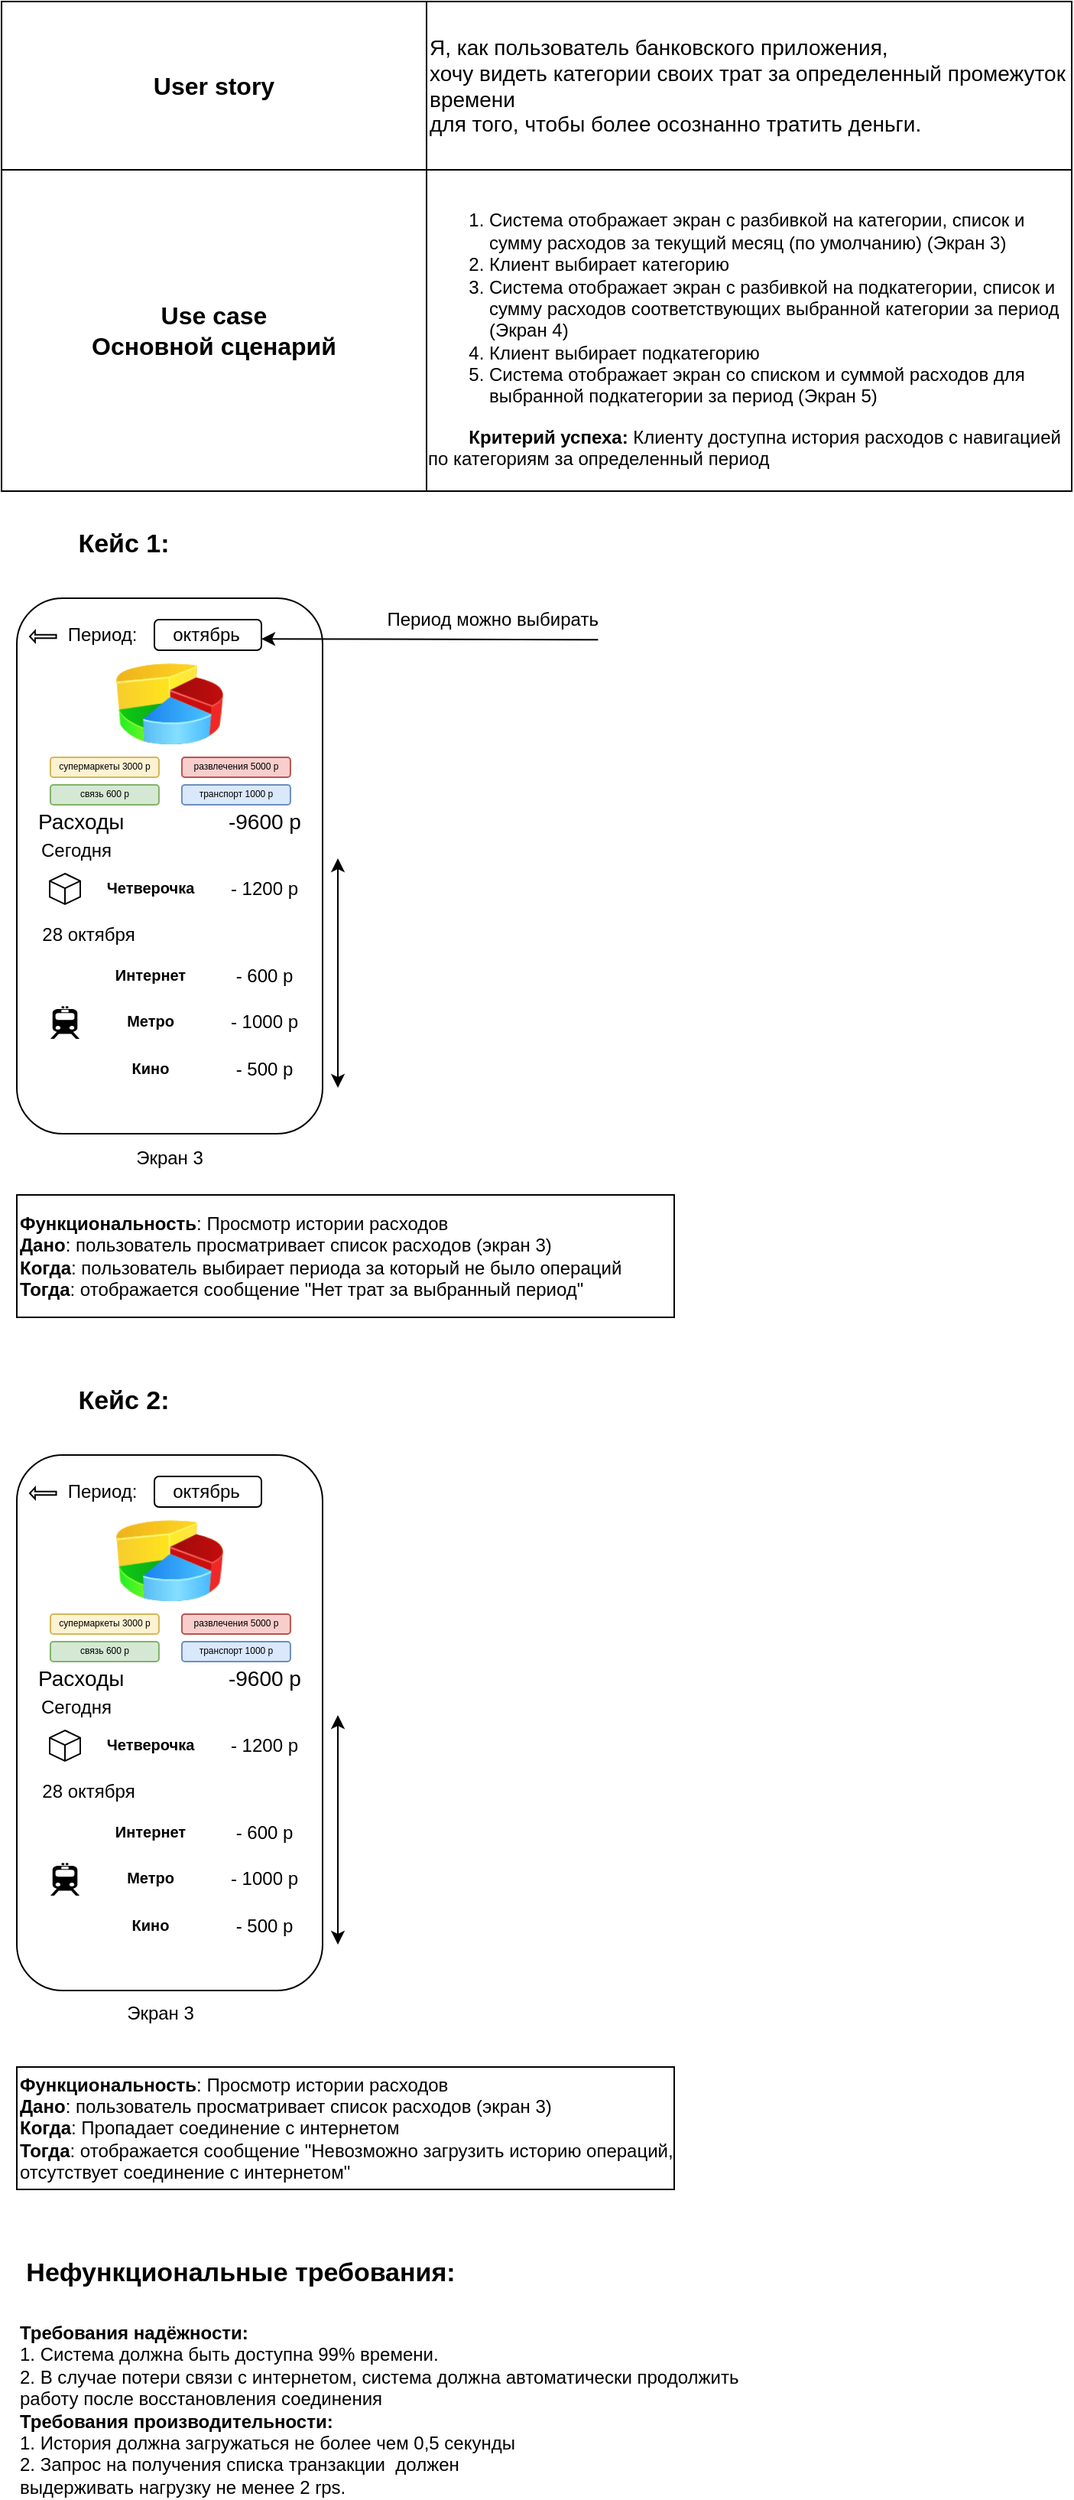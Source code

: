 <mxfile version="26.0.5">
  <diagram name="Страница — 1" id="QOnO2s9_DJnbQyLCVwD_">
    <mxGraphModel dx="855" dy="576" grid="1" gridSize="10" guides="1" tooltips="1" connect="1" arrows="1" fold="1" page="1" pageScale="1" pageWidth="827" pageHeight="1169" math="0" shadow="0">
      <root>
        <mxCell id="0" />
        <mxCell id="1" parent="0" />
        <mxCell id="TuTyOI3v1py-L152ERck-27" value="" style="group" vertex="1" connectable="0" parent="1">
          <mxGeometry x="70" y="440" width="396" height="381" as="geometry" />
        </mxCell>
        <mxCell id="TuTyOI3v1py-L152ERck-1" value="" style="rounded=1;whiteSpace=wrap;html=1;" vertex="1" parent="TuTyOI3v1py-L152ERck-27">
          <mxGeometry width="200" height="350" as="geometry" />
        </mxCell>
        <mxCell id="TuTyOI3v1py-L152ERck-2" value="" style="image;html=1;image=img/lib/clip_art/finance/Pie_Chart_128x128.png" vertex="1" parent="TuTyOI3v1py-L152ERck-27">
          <mxGeometry x="65" y="34" width="70" height="70" as="geometry" />
        </mxCell>
        <mxCell id="TuTyOI3v1py-L152ERck-3" value="" style="rounded=1;whiteSpace=wrap;html=1;" vertex="1" parent="TuTyOI3v1py-L152ERck-27">
          <mxGeometry x="90" y="14" width="70" height="20" as="geometry" />
        </mxCell>
        <mxCell id="TuTyOI3v1py-L152ERck-4" value="Период:&amp;nbsp; &amp;nbsp; &amp;nbsp; &amp;nbsp;октябрь&amp;nbsp;&lt;span style=&quot;white-space: pre;&quot;&gt;&#x9;&lt;/span&gt;" style="text;html=1;align=center;verticalAlign=middle;whiteSpace=wrap;rounded=0;" vertex="1" parent="TuTyOI3v1py-L152ERck-27">
          <mxGeometry x="25" y="9" width="150" height="30" as="geometry" />
        </mxCell>
        <mxCell id="TuTyOI3v1py-L152ERck-5" value="" style="endArrow=classic;startArrow=classic;html=1;rounded=0;" edge="1" parent="TuTyOI3v1py-L152ERck-27">
          <mxGeometry width="50" height="50" relative="1" as="geometry">
            <mxPoint x="210" y="320" as="sourcePoint" />
            <mxPoint x="210" y="170" as="targetPoint" />
          </mxGeometry>
        </mxCell>
        <mxCell id="TuTyOI3v1py-L152ERck-6" value="&lt;font style=&quot;font-size: 14px;&quot;&gt;Расходы&lt;span style=&quot;white-space: pre;&quot;&gt;&#x9;&lt;/span&gt;&lt;span style=&quot;white-space: pre;&quot;&gt;&#x9;        -&lt;/span&gt;96&lt;span style=&quot;white-space: pre;&quot;&gt;00 р&lt;/span&gt;&lt;/font&gt;" style="text;html=1;align=left;verticalAlign=middle;whiteSpace=wrap;rounded=0;" vertex="1" parent="TuTyOI3v1py-L152ERck-27">
          <mxGeometry x="11.5" y="131" width="165" height="30" as="geometry" />
        </mxCell>
        <mxCell id="TuTyOI3v1py-L152ERck-7" value="&lt;font style=&quot;font-size: 6px;&quot;&gt;супермаркеты 3000 р&lt;/font&gt;" style="rounded=1;whiteSpace=wrap;html=1;labelBackgroundColor=none;fillColor=#FDF2D2;strokeColor=#d6b656;fillStyle=auto;align=center;verticalAlign=middle;horizontal=1;spacing=0;spacingBottom=5;" vertex="1" parent="TuTyOI3v1py-L152ERck-27">
          <mxGeometry x="21.96" y="104" width="71" height="13" as="geometry" />
        </mxCell>
        <mxCell id="TuTyOI3v1py-L152ERck-8" value="&lt;font style=&quot;font-size: 6px;&quot;&gt;развлечения 5000 р&lt;/font&gt;" style="rounded=1;whiteSpace=wrap;html=1;fillColor=#f8cecc;strokeColor=#b85450;spacing=0;spacingBottom=5;" vertex="1" parent="TuTyOI3v1py-L152ERck-27">
          <mxGeometry x="107.96" y="104" width="71" height="13" as="geometry" />
        </mxCell>
        <mxCell id="TuTyOI3v1py-L152ERck-9" value="&lt;font style=&quot;font-size: 6px;&quot;&gt;связь 600 р&lt;/font&gt;" style="rounded=1;whiteSpace=wrap;html=1;fillColor=#d5e8d4;strokeColor=#82b366;spacing=0;spacingBottom=5;" vertex="1" parent="TuTyOI3v1py-L152ERck-27">
          <mxGeometry x="21.96" y="122" width="71" height="13" as="geometry" />
        </mxCell>
        <mxCell id="TuTyOI3v1py-L152ERck-10" value="&lt;font style=&quot;font-size: 6px;&quot;&gt;транспорт 1000 р&lt;/font&gt;" style="rounded=1;whiteSpace=wrap;html=1;fillColor=#dae8fc;strokeColor=#6c8ebf;spacingBottom=5;" vertex="1" parent="TuTyOI3v1py-L152ERck-27">
          <mxGeometry x="107.96" y="122" width="71" height="13" as="geometry" />
        </mxCell>
        <mxCell id="TuTyOI3v1py-L152ERck-11" value="Сегодня" style="text;html=1;align=center;verticalAlign=middle;whiteSpace=wrap;rounded=0;labelBackgroundColor=none;" vertex="1" parent="TuTyOI3v1py-L152ERck-27">
          <mxGeometry x="8.5" y="150" width="60" height="30" as="geometry" />
        </mxCell>
        <mxCell id="TuTyOI3v1py-L152ERck-12" value="" style="html=1;whiteSpace=wrap;shape=isoCube2;backgroundOutline=1;isoAngle=15;" vertex="1" parent="TuTyOI3v1py-L152ERck-27">
          <mxGeometry x="21.5" y="180" width="20" height="20" as="geometry" />
        </mxCell>
        <mxCell id="TuTyOI3v1py-L152ERck-13" value="&lt;font style=&quot;font-size: 10px;&quot;&gt;Четверочка&lt;/font&gt;" style="text;strokeColor=none;fillColor=none;html=1;fontSize=24;fontStyle=1;verticalAlign=middle;align=center;" vertex="1" parent="TuTyOI3v1py-L152ERck-27">
          <mxGeometry x="41.5" y="170" width="90" height="30" as="geometry" />
        </mxCell>
        <mxCell id="TuTyOI3v1py-L152ERck-14" value="- 1200 р" style="text;html=1;align=center;verticalAlign=middle;whiteSpace=wrap;rounded=0;" vertex="1" parent="TuTyOI3v1py-L152ERck-27">
          <mxGeometry x="131.5" y="175" width="60" height="30" as="geometry" />
        </mxCell>
        <mxCell id="TuTyOI3v1py-L152ERck-15" value="&lt;font style=&quot;font-size: 10px;&quot;&gt;Интернет&lt;/font&gt;" style="text;strokeColor=none;fillColor=none;html=1;fontSize=24;fontStyle=1;verticalAlign=middle;align=center;" vertex="1" parent="TuTyOI3v1py-L152ERck-27">
          <mxGeometry x="41.5" y="227.34" width="90" height="30" as="geometry" />
        </mxCell>
        <mxCell id="TuTyOI3v1py-L152ERck-16" value="- 600 р" style="text;html=1;align=center;verticalAlign=middle;whiteSpace=wrap;rounded=0;" vertex="1" parent="TuTyOI3v1py-L152ERck-27">
          <mxGeometry x="131.5" y="232.34" width="60" height="30" as="geometry" />
        </mxCell>
        <mxCell id="TuTyOI3v1py-L152ERck-17" value="28 октября" style="text;html=1;align=center;verticalAlign=middle;whiteSpace=wrap;rounded=0;" vertex="1" parent="TuTyOI3v1py-L152ERck-27">
          <mxGeometry x="11.5" y="205" width="70" height="30" as="geometry" />
        </mxCell>
        <mxCell id="TuTyOI3v1py-L152ERck-18" value="&lt;span style=&quot;font-size: 10px;&quot;&gt;Метро&lt;/span&gt;" style="text;strokeColor=none;fillColor=none;html=1;fontSize=24;fontStyle=1;verticalAlign=middle;align=center;" vertex="1" parent="TuTyOI3v1py-L152ERck-27">
          <mxGeometry x="41.5" y="257.34" width="90" height="30" as="geometry" />
        </mxCell>
        <mxCell id="TuTyOI3v1py-L152ERck-19" value="- 1000 р" style="text;html=1;align=center;verticalAlign=middle;whiteSpace=wrap;rounded=0;" vertex="1" parent="TuTyOI3v1py-L152ERck-27">
          <mxGeometry x="131.5" y="262.34" width="60" height="30" as="geometry" />
        </mxCell>
        <mxCell id="TuTyOI3v1py-L152ERck-20" value="&lt;font style=&quot;font-size: 10px;&quot;&gt;Кино&lt;/font&gt;" style="text;strokeColor=none;fillColor=none;html=1;fontSize=24;fontStyle=1;verticalAlign=middle;align=center;" vertex="1" parent="TuTyOI3v1py-L152ERck-27">
          <mxGeometry x="41.5" y="287.65" width="90" height="30" as="geometry" />
        </mxCell>
        <mxCell id="TuTyOI3v1py-L152ERck-21" value="- 500 р" style="text;html=1;align=center;verticalAlign=middle;whiteSpace=wrap;rounded=0;" vertex="1" parent="TuTyOI3v1py-L152ERck-27">
          <mxGeometry x="131.5" y="292.65" width="60" height="30" as="geometry" />
        </mxCell>
        <mxCell id="TuTyOI3v1py-L152ERck-22" value="" style="shape=mxgraph.signs.transportation.train_2;html=1;pointerEvents=1;fillColor=#000000;strokeColor=none;verticalLabelPosition=bottom;verticalAlign=top;align=center;" vertex="1" parent="TuTyOI3v1py-L152ERck-27">
          <mxGeometry x="21.96" y="266.68" width="19.08" height="21.31" as="geometry" />
        </mxCell>
        <mxCell id="TuTyOI3v1py-L152ERck-23" value="" style="shape=image;html=1;verticalAlign=top;verticalLabelPosition=bottom;labelBackgroundColor=#ffffff;imageAspect=0;aspect=fixed;image=https://cdn2.iconfinder.com/data/icons/boxicons-regular-vol-3/24/bx-movie-play-128.png" vertex="1" parent="TuTyOI3v1py-L152ERck-27">
          <mxGeometry x="20" y="296.15" width="23" height="23" as="geometry" />
        </mxCell>
        <mxCell id="TuTyOI3v1py-L152ERck-24" value="" style="shape=image;html=1;verticalAlign=top;verticalLabelPosition=bottom;labelBackgroundColor=#ffffff;imageAspect=0;aspect=fixed;image=https://cdn4.iconfinder.com/data/icons/essential-app-1/16/mobile-phone-smart-screen-128.png" vertex="1" parent="TuTyOI3v1py-L152ERck-27">
          <mxGeometry x="21.84" y="237.68" width="19.31" height="19.31" as="geometry" />
        </mxCell>
        <mxCell id="TuTyOI3v1py-L152ERck-25" value="" style="shape=singleArrow;direction=west;whiteSpace=wrap;html=1;" vertex="1" parent="TuTyOI3v1py-L152ERck-27">
          <mxGeometry x="8.5" y="21.25" width="17.25" height="7.5" as="geometry" />
        </mxCell>
        <mxCell id="TuTyOI3v1py-L152ERck-26" value="Экран 3" style="text;html=1;align=center;verticalAlign=middle;whiteSpace=wrap;rounded=0;" vertex="1" parent="TuTyOI3v1py-L152ERck-27">
          <mxGeometry x="70" y="351" width="60" height="30" as="geometry" />
        </mxCell>
        <mxCell id="TuTyOI3v1py-L152ERck-48" value="" style="endArrow=classic;html=1;rounded=0;exitX=0.905;exitY=0.946;exitDx=0;exitDy=0;exitPerimeter=0;" edge="1" parent="TuTyOI3v1py-L152ERck-27" source="TuTyOI3v1py-L152ERck-49">
          <mxGeometry width="50" height="50" relative="1" as="geometry">
            <mxPoint x="410" y="26.75" as="sourcePoint" />
            <mxPoint x="160" y="26.6" as="targetPoint" />
          </mxGeometry>
        </mxCell>
        <mxCell id="TuTyOI3v1py-L152ERck-49" value="Период можно выбирать&amp;nbsp;" style="text;html=1;align=center;verticalAlign=middle;whiteSpace=wrap;rounded=0;" vertex="1" parent="TuTyOI3v1py-L152ERck-27">
          <mxGeometry x="230" y="-1.25" width="166" height="30" as="geometry" />
        </mxCell>
        <mxCell id="TuTyOI3v1py-L152ERck-34" value="" style="shape=table;startSize=0;container=1;collapsible=0;childLayout=tableLayout;fontSize=16;" vertex="1" parent="1">
          <mxGeometry x="60" y="50" width="700" height="320" as="geometry" />
        </mxCell>
        <mxCell id="TuTyOI3v1py-L152ERck-35" value="" style="shape=tableRow;horizontal=0;startSize=0;swimlaneHead=0;swimlaneBody=0;strokeColor=inherit;top=0;left=0;bottom=0;right=0;collapsible=0;dropTarget=0;fillColor=none;points=[[0,0.5],[1,0.5]];portConstraint=eastwest;fontSize=16;" vertex="1" parent="TuTyOI3v1py-L152ERck-34">
          <mxGeometry width="700" height="110" as="geometry" />
        </mxCell>
        <mxCell id="TuTyOI3v1py-L152ERck-36" value="&lt;b&gt;User story&lt;/b&gt;" style="shape=partialRectangle;html=1;whiteSpace=wrap;connectable=0;strokeColor=inherit;overflow=hidden;fillColor=none;top=0;left=0;bottom=0;right=0;pointerEvents=1;fontSize=16;" vertex="1" parent="TuTyOI3v1py-L152ERck-35">
          <mxGeometry width="278" height="110" as="geometry">
            <mxRectangle width="278" height="110" as="alternateBounds" />
          </mxGeometry>
        </mxCell>
        <mxCell id="TuTyOI3v1py-L152ERck-37" value="&lt;div style=&quot;font-size: 14px; caret-color: rgb(0, 0, 0); color: rgb(0, 0, 0);&quot;&gt;Я, как пользователь банковского приложения,&amp;nbsp;&lt;/div&gt;&lt;div style=&quot;font-size: 14px; caret-color: rgb(0, 0, 0); color: rgb(0, 0, 0);&quot;&gt;хочу видеть категории своих трат за определенный промежуток времени&amp;nbsp;&lt;/div&gt;&lt;div style=&quot;font-size: 14px; caret-color: rgb(0, 0, 0); color: rgb(0, 0, 0);&quot;&gt;для того,&amp;nbsp;чтобы более осознанно тратить деньги.&lt;/div&gt;" style="shape=partialRectangle;html=1;whiteSpace=wrap;connectable=0;strokeColor=inherit;overflow=hidden;fillColor=none;top=0;left=0;bottom=0;right=0;pointerEvents=1;fontSize=16;align=left;" vertex="1" parent="TuTyOI3v1py-L152ERck-35">
          <mxGeometry x="278" width="422" height="110" as="geometry">
            <mxRectangle width="422" height="110" as="alternateBounds" />
          </mxGeometry>
        </mxCell>
        <mxCell id="TuTyOI3v1py-L152ERck-39" value="" style="shape=tableRow;horizontal=0;startSize=0;swimlaneHead=0;swimlaneBody=0;strokeColor=inherit;top=0;left=0;bottom=0;right=0;collapsible=0;dropTarget=0;fillColor=none;points=[[0,0.5],[1,0.5]];portConstraint=eastwest;fontSize=16;" vertex="1" parent="TuTyOI3v1py-L152ERck-34">
          <mxGeometry y="110" width="700" height="210" as="geometry" />
        </mxCell>
        <mxCell id="TuTyOI3v1py-L152ERck-40" value="&lt;div&gt;&lt;b&gt;&lt;font&gt;Use case&lt;/font&gt;&lt;/b&gt;&lt;/div&gt;&lt;b&gt;&lt;font&gt;Основной сценарий&lt;/font&gt;&lt;/b&gt;" style="shape=partialRectangle;html=1;whiteSpace=wrap;connectable=0;strokeColor=inherit;overflow=hidden;fillColor=none;top=0;left=0;bottom=0;right=0;pointerEvents=1;fontSize=16;" vertex="1" parent="TuTyOI3v1py-L152ERck-39">
          <mxGeometry width="278" height="210" as="geometry">
            <mxRectangle width="278" height="210" as="alternateBounds" />
          </mxGeometry>
        </mxCell>
        <mxCell id="TuTyOI3v1py-L152ERck-41" value="&lt;ol style=&quot;font-size: 12px;&quot;&gt;&lt;li style=&quot;text-align: left;&quot;&gt;Система отображает экран с разбивкой на категории, список и сумму расходов за текущий месяц (по умолчанию) (Экран 3)&lt;/li&gt;&lt;li style=&quot;text-align: left;&quot;&gt;Клиент выбирает категорию&lt;/li&gt;&lt;li style=&quot;text-align: left;&quot;&gt;Система отображает экран с разбивкой на подкатегории, список и сумму расходов соответствующих выбранной категории за период (Экран 4)&amp;nbsp;&lt;/li&gt;&lt;li style=&quot;text-align: left;&quot;&gt;Клиент выбирает подкатегорию&lt;/li&gt;&lt;li style=&quot;text-align: left;&quot;&gt;Система отображает экран со списком и суммой расходов для выбранной подкатегории за период (Экран 5)&lt;/li&gt;&lt;/ol&gt;&lt;b style=&quot;font-size: 12px;&quot;&gt;&lt;div style=&quot;text-align: left;&quot;&gt;&lt;b&gt;&lt;span style=&quot;white-space: pre;&quot;&gt;&#x9;&lt;/span&gt;&lt;/b&gt;&lt;b style=&quot;text-align: center;&quot;&gt;Критерий успеха:&amp;nbsp;&lt;/b&gt;&lt;span style=&quot;font-weight: normal; text-align: center;&quot;&gt;Клиенту доступна история расходов с навигацией по категориям за определенный период&lt;/span&gt;&lt;/div&gt;&lt;/b&gt;" style="shape=partialRectangle;html=1;whiteSpace=wrap;connectable=0;strokeColor=inherit;overflow=hidden;fillColor=none;top=0;left=0;bottom=0;right=0;pointerEvents=1;fontSize=16;" vertex="1" parent="TuTyOI3v1py-L152ERck-39">
          <mxGeometry x="278" width="422" height="210" as="geometry">
            <mxRectangle width="422" height="210" as="alternateBounds" />
          </mxGeometry>
        </mxCell>
        <mxCell id="TuTyOI3v1py-L152ERck-47" value="&lt;div&gt;&lt;b&gt;Функциональность&lt;/b&gt;: Просмотр истории расходов&lt;/div&gt;&lt;b&gt;Дано&lt;/b&gt;: пользователь просматривает список расходов (экран 3)&lt;div&gt;&lt;b&gt;Когда&lt;/b&gt;: пользователь выбирает периода за который не было операций&lt;/div&gt;&lt;div&gt;&lt;b&gt;Тогда&lt;/b&gt;:&amp;nbsp;&lt;span style=&quot;white-space: nowrap; caret-color: rgba(0, 0, 0, 0); color: rgba(0, 0, 0, 0); font-family: monospace; font-size: 0px;&quot;&gt;Ирыс%3CmxGraphModel%3E%3Croot%3E%3CmxCell%20id%3D%220%22%2F%3E%3CmxCell%20id%3D%221%22%20parent%3D%220%22%2F%3E%3CmxCell%20id%3D%222%22%20value%3D%22%22%20style%3D%22endArrow%3Dclassic%3Bhtml%3D1%3Brounded%3D0%3BexitX%3D0.905%3BexitY%3D0.946%3BexitDx%3D0%3BexitDy%3D0%3BexitPerimeter%3D0%3B%22%20edge%3D%221%22%20source%3D%223%22%20parent%3D%221%22%3E%3CmxGeometry%20width%3D%2250%22%20height%3D%2250%22%20relative%3D%221%22%20as%3D%22geometry%22%3E%3CmxPoint%20x%3D%22890%22%20y%3D%22537.75%22%20as%3D%22sourcePoint%22%2F%3E%3CmxPoint%20x%3D%22640%22%20y%3D%22537.6%22%20as%3D%22targetPoint%22%2F%3E%3C%2FmxGeometry%3E%3C%2FmxCell%3E%3CmxCell%20id%3D%223%22%20value%3D%22%D0%9F%D0%B5%D1%80%D0%B8%D0%BE%D0%B4%20%D0%BC%D0%BE%D0%B6%D0%BD%D0%BE%20%D0%B2%D1%8B%D0%B1%D0%B8%D1%80%D0%B0%D1%82%D1%8C%26amp%3Bnbsp%3B%22%20style%3D%22text%3Bhtml%3D1%3Balign%3Dcenter%3BverticalAlign%3Dmiddle%3BwhiteSpace%3Dwrap%3Brounded%3D0%3B%22%20vertex%3D%221%22%20parent%3D%221%22%3E%3CmxGeometry%20x%3D%22710%22%20y%3D%22509.75%22%20width%3D%22166%22%20height%3D%2230%22%20as%3D%22geometry%22%2F%3E%3C%2FmxCell%3E%3C%2Froot%3E%3C%2FmxGraphModel%3E&lt;/span&gt;&lt;span style=&quot;white-space: nowrap; caret-color: rgba(0, 0, 0, 0); color: rgba(0, 0, 0, 0); font-family: monospace; font-size: 0px;&quot;&gt;%3CmxGraphModel%3E%3Croot%3E%3CmxCell%20id%3D%220%22%2F%3E%3CmxCell%20id%3D%221%22%20parent%3D%220%22%2F%3E%3CmxCell%20id%3D%222%22%20value%3D%22%22%20style%3D%22endArrow%3Dclassic%3Bhtml%3D1%3Brounded%3D0%3BexitX%3D0.905%3BexitY%3D0.946%3BexitDx%3D0%3BexitDy%3D0%3BexitPerimeter%3D0%3B%22%20edge%3D%221%22%20source%3D%223%22%20parent%3D%221%22%3E%3CmxGeometry%20width%3D%2250%22%20height%3D%2250%22%20relative%3D%221%22%20as%3D%22geometry%22%3E%3CmxPoint%20x%3D%22890%22%20y%3D%22537.75%22%20as%3D%22sourcePoint%22%2F%3E%3CmxPoint%20x%3D%22640%22%20y%3D%22537.6%22%20as%3D%22targetPoint%22%2F%3E%3C%2FmxGeometry%3E%3C%2FmxCell%3E%3CmxCell%20id%3D%223%22%20value%3D%22%D0%9F%D0%B5%D1%80%D0%B8%D0%BE%D0%B4%20%D0%BC%D0%BE%D0%B6%D0%BD%D0%BE%20%D0%B2%D1%8B%D0%B1%D0%B8%D1%80%D0%B0%D1%82%D1%8C%26amp%3Bnbsp%3B%22%20style%3D%22text%3Bhtml%3D1%3Balign%3Dcenter%3BverticalAlign%3Dmiddle%3BwhiteSpace%3Dwrap%3Brounded%3D0%3B%22%20vertex%3D%221%22%20parent%3D%221%22%3E%3CmxGeometry%20x%3D%22710%22%20y%3D%22509.75%22%20width%3D%22166%22%20height%3D%2230%22%20as%3D%22geometry%22%2F%3E%3C%2FmxCell%3E%3C%2Froot%3E%3C%2FmxGraphModel%3E&lt;/span&gt;&lt;span style=&quot;white-space: nowrap; caret-color: rgba(0, 0, 0, 0); color: rgba(0, 0, 0, 0); font-family: monospace; font-size: 0px;&quot;&gt;%3CmxGraphModel%3E%3Croot%3E%3CmxCell%20id%3D%220%22%2F%3E%3CmxCell%20id%3D%221%22%20parent%3D%220%22%2F%3E%3CmxCell%20id%3D%222%22%20value%3D%22%22%20style%3D%22endArrow%3Dclassic%3Bhtml%3D1%3Brounded%3D0%3BexitX%3D0.905%3BexitY%3D0.946%3BexitDx%3D0%3BexitDy%3D0%3BexitPerimeter%3D0%3B%22%20edge%3D%221%22%20source%3D%223%22%20parent%3D%221%22%3E%3CmxGeometry%20width%3D%2250%22%20height%3D%2250%22%20relative%3D%221%22%20as%3D%22geometry%22%3E%3CmxPoint%20x%3D%22890%22%20y%3D%22537.75%22%20as%3D%22sourcePoint%22%2F%3E%3CmxPoint%20x%3D%22640%22%20y%3D%22537.6%22%20as%3D%22targetPoint%22%2F%3E%3C%2FmxGeometry%3E%3C%2FmxCell%3E%3CmxCell%20id%3D%223%22%20value%3D%22%D0%9F%D0%B5%D1%80%D0%B8%D0%BE%D0%B4%20%D0%BC%D0%BE%D0%B6%D0%BD%D0%BE%20%D0%B2%D1%8B%D0%B1%D0%B8%D1%80%D0%B0%D1%82%D1%8C%26amp%3Bnbsp%3B%22%20style%3D%22text%3Bhtml%3D1%3Balign%3Dcenter%3BverticalAlign%3Dmiddle%3BwhiteSpace%3Dwrap%3Brounded%3D0%3B%22%20vertex%3D%221%22%20parent%3D%221%22%3E%3CmxGeometry%20x%3D%22710%22%20y%3D%22509.75%22%20width%3D%22166%22%20height%3D%2230%22%20as%3D%22geometry%22%2F%3E%3C%2FmxCell%3E%3C%2Froot%3E%Трсввсвсввава. &amp;nbsp; &amp;nbsp; &amp;nbsp;&lt;/span&gt;отображается сообщение &quot;Нет трат за выбранный период&quot;&amp;nbsp;&lt;/div&gt;" style="rounded=0;whiteSpace=wrap;html=1;align=left;" vertex="1" parent="1">
          <mxGeometry x="70" y="830" width="430" height="80" as="geometry" />
        </mxCell>
        <mxCell id="TuTyOI3v1py-L152ERck-50" value="&lt;font style=&quot;font-size: 17px;&quot;&gt;&lt;b&gt;Кейс 1:&lt;/b&gt;&lt;/font&gt;" style="text;html=1;align=center;verticalAlign=middle;whiteSpace=wrap;rounded=0;" vertex="1" parent="1">
          <mxGeometry x="80" y="390" width="120" height="30" as="geometry" />
        </mxCell>
        <mxCell id="TuTyOI3v1py-L152ERck-51" value="&lt;font style=&quot;font-size: 17px;&quot;&gt;&lt;b&gt;Кейс 2:&lt;/b&gt;&lt;/font&gt;" style="text;html=1;align=center;verticalAlign=middle;whiteSpace=wrap;rounded=0;" vertex="1" parent="1">
          <mxGeometry x="80" y="950" width="120" height="30" as="geometry" />
        </mxCell>
        <mxCell id="TuTyOI3v1py-L152ERck-52" value="" style="rounded=1;whiteSpace=wrap;html=1;" vertex="1" parent="1">
          <mxGeometry x="70" y="1000" width="200" height="350" as="geometry" />
        </mxCell>
        <mxCell id="TuTyOI3v1py-L152ERck-53" value="" style="image;html=1;image=img/lib/clip_art/finance/Pie_Chart_128x128.png" vertex="1" parent="1">
          <mxGeometry x="135" y="1034" width="70" height="70" as="geometry" />
        </mxCell>
        <mxCell id="TuTyOI3v1py-L152ERck-54" value="" style="rounded=1;whiteSpace=wrap;html=1;" vertex="1" parent="1">
          <mxGeometry x="160" y="1014" width="70" height="20" as="geometry" />
        </mxCell>
        <mxCell id="TuTyOI3v1py-L152ERck-55" value="Период:&amp;nbsp; &amp;nbsp; &amp;nbsp; &amp;nbsp;октябрь&amp;nbsp;&lt;span style=&quot;white-space: pre;&quot;&gt;&#x9;&lt;/span&gt;" style="text;html=1;align=center;verticalAlign=middle;whiteSpace=wrap;rounded=0;" vertex="1" parent="1">
          <mxGeometry x="95" y="1009" width="150" height="30" as="geometry" />
        </mxCell>
        <mxCell id="TuTyOI3v1py-L152ERck-56" value="" style="endArrow=classic;startArrow=classic;html=1;rounded=0;" edge="1" parent="1">
          <mxGeometry width="50" height="50" relative="1" as="geometry">
            <mxPoint x="280" y="1320" as="sourcePoint" />
            <mxPoint x="280" y="1170" as="targetPoint" />
          </mxGeometry>
        </mxCell>
        <mxCell id="TuTyOI3v1py-L152ERck-57" value="&lt;font style=&quot;font-size: 14px;&quot;&gt;Расходы&lt;span style=&quot;white-space: pre;&quot;&gt;&#x9;&lt;/span&gt;&lt;span style=&quot;white-space: pre;&quot;&gt;&#x9;        -&lt;/span&gt;96&lt;span style=&quot;white-space: pre;&quot;&gt;00 р&lt;/span&gt;&lt;/font&gt;" style="text;html=1;align=left;verticalAlign=middle;whiteSpace=wrap;rounded=0;" vertex="1" parent="1">
          <mxGeometry x="81.5" y="1131" width="165" height="30" as="geometry" />
        </mxCell>
        <mxCell id="TuTyOI3v1py-L152ERck-58" value="&lt;font style=&quot;font-size: 6px;&quot;&gt;супермаркеты 3000 р&lt;/font&gt;" style="rounded=1;whiteSpace=wrap;html=1;labelBackgroundColor=none;fillColor=#FDF2D2;strokeColor=#d6b656;fillStyle=auto;align=center;verticalAlign=middle;horizontal=1;spacing=0;spacingBottom=5;" vertex="1" parent="1">
          <mxGeometry x="91.96" y="1104" width="71" height="13" as="geometry" />
        </mxCell>
        <mxCell id="TuTyOI3v1py-L152ERck-59" value="&lt;font style=&quot;font-size: 6px;&quot;&gt;развлечения 5000 р&lt;/font&gt;" style="rounded=1;whiteSpace=wrap;html=1;fillColor=#f8cecc;strokeColor=#b85450;spacing=0;spacingBottom=5;" vertex="1" parent="1">
          <mxGeometry x="177.96" y="1104" width="71" height="13" as="geometry" />
        </mxCell>
        <mxCell id="TuTyOI3v1py-L152ERck-60" value="&lt;font style=&quot;font-size: 6px;&quot;&gt;связь 600 р&lt;/font&gt;" style="rounded=1;whiteSpace=wrap;html=1;fillColor=#d5e8d4;strokeColor=#82b366;spacing=0;spacingBottom=5;" vertex="1" parent="1">
          <mxGeometry x="91.96" y="1122" width="71" height="13" as="geometry" />
        </mxCell>
        <mxCell id="TuTyOI3v1py-L152ERck-61" value="&lt;font style=&quot;font-size: 6px;&quot;&gt;транспорт 1000 р&lt;/font&gt;" style="rounded=1;whiteSpace=wrap;html=1;fillColor=#dae8fc;strokeColor=#6c8ebf;spacingBottom=5;" vertex="1" parent="1">
          <mxGeometry x="177.96" y="1122" width="71" height="13" as="geometry" />
        </mxCell>
        <mxCell id="TuTyOI3v1py-L152ERck-62" value="Сегодня" style="text;html=1;align=center;verticalAlign=middle;whiteSpace=wrap;rounded=0;labelBackgroundColor=none;" vertex="1" parent="1">
          <mxGeometry x="78.5" y="1150" width="60" height="30" as="geometry" />
        </mxCell>
        <mxCell id="TuTyOI3v1py-L152ERck-63" value="" style="html=1;whiteSpace=wrap;shape=isoCube2;backgroundOutline=1;isoAngle=15;" vertex="1" parent="1">
          <mxGeometry x="91.5" y="1180" width="20" height="20" as="geometry" />
        </mxCell>
        <mxCell id="TuTyOI3v1py-L152ERck-64" value="&lt;font style=&quot;font-size: 10px;&quot;&gt;Четверочка&lt;/font&gt;" style="text;strokeColor=none;fillColor=none;html=1;fontSize=24;fontStyle=1;verticalAlign=middle;align=center;" vertex="1" parent="1">
          <mxGeometry x="111.5" y="1170" width="90" height="30" as="geometry" />
        </mxCell>
        <mxCell id="TuTyOI3v1py-L152ERck-65" value="- 1200 р" style="text;html=1;align=center;verticalAlign=middle;whiteSpace=wrap;rounded=0;" vertex="1" parent="1">
          <mxGeometry x="201.5" y="1175" width="60" height="30" as="geometry" />
        </mxCell>
        <mxCell id="TuTyOI3v1py-L152ERck-66" value="&lt;font style=&quot;font-size: 10px;&quot;&gt;Интернет&lt;/font&gt;" style="text;strokeColor=none;fillColor=none;html=1;fontSize=24;fontStyle=1;verticalAlign=middle;align=center;" vertex="1" parent="1">
          <mxGeometry x="111.5" y="1227.34" width="90" height="30" as="geometry" />
        </mxCell>
        <mxCell id="TuTyOI3v1py-L152ERck-67" value="- 600 р" style="text;html=1;align=center;verticalAlign=middle;whiteSpace=wrap;rounded=0;" vertex="1" parent="1">
          <mxGeometry x="201.5" y="1232.34" width="60" height="30" as="geometry" />
        </mxCell>
        <mxCell id="TuTyOI3v1py-L152ERck-68" value="28 октября" style="text;html=1;align=center;verticalAlign=middle;whiteSpace=wrap;rounded=0;" vertex="1" parent="1">
          <mxGeometry x="81.5" y="1205" width="70" height="30" as="geometry" />
        </mxCell>
        <mxCell id="TuTyOI3v1py-L152ERck-69" value="&lt;span style=&quot;font-size: 10px;&quot;&gt;Метро&lt;/span&gt;" style="text;strokeColor=none;fillColor=none;html=1;fontSize=24;fontStyle=1;verticalAlign=middle;align=center;" vertex="1" parent="1">
          <mxGeometry x="111.5" y="1257.34" width="90" height="30" as="geometry" />
        </mxCell>
        <mxCell id="TuTyOI3v1py-L152ERck-70" value="- 1000 р" style="text;html=1;align=center;verticalAlign=middle;whiteSpace=wrap;rounded=0;" vertex="1" parent="1">
          <mxGeometry x="201.5" y="1262.34" width="60" height="30" as="geometry" />
        </mxCell>
        <mxCell id="TuTyOI3v1py-L152ERck-71" value="&lt;font style=&quot;font-size: 10px;&quot;&gt;Кино&lt;/font&gt;" style="text;strokeColor=none;fillColor=none;html=1;fontSize=24;fontStyle=1;verticalAlign=middle;align=center;" vertex="1" parent="1">
          <mxGeometry x="111.5" y="1287.65" width="90" height="30" as="geometry" />
        </mxCell>
        <mxCell id="TuTyOI3v1py-L152ERck-72" value="- 500 р" style="text;html=1;align=center;verticalAlign=middle;whiteSpace=wrap;rounded=0;" vertex="1" parent="1">
          <mxGeometry x="201.5" y="1292.65" width="60" height="30" as="geometry" />
        </mxCell>
        <mxCell id="TuTyOI3v1py-L152ERck-73" value="" style="shape=mxgraph.signs.transportation.train_2;html=1;pointerEvents=1;fillColor=#000000;strokeColor=none;verticalLabelPosition=bottom;verticalAlign=top;align=center;" vertex="1" parent="1">
          <mxGeometry x="91.96" y="1266.68" width="19.08" height="21.31" as="geometry" />
        </mxCell>
        <mxCell id="TuTyOI3v1py-L152ERck-74" value="" style="shape=image;html=1;verticalAlign=top;verticalLabelPosition=bottom;labelBackgroundColor=#ffffff;imageAspect=0;aspect=fixed;image=https://cdn2.iconfinder.com/data/icons/boxicons-regular-vol-3/24/bx-movie-play-128.png" vertex="1" parent="1">
          <mxGeometry x="90" y="1296.15" width="23" height="23" as="geometry" />
        </mxCell>
        <mxCell id="TuTyOI3v1py-L152ERck-75" value="" style="shape=image;html=1;verticalAlign=top;verticalLabelPosition=bottom;labelBackgroundColor=#ffffff;imageAspect=0;aspect=fixed;image=https://cdn4.iconfinder.com/data/icons/essential-app-1/16/mobile-phone-smart-screen-128.png" vertex="1" parent="1">
          <mxGeometry x="91.84" y="1237.68" width="19.31" height="19.31" as="geometry" />
        </mxCell>
        <mxCell id="TuTyOI3v1py-L152ERck-76" value="" style="shape=singleArrow;direction=west;whiteSpace=wrap;html=1;" vertex="1" parent="1">
          <mxGeometry x="78.5" y="1021.25" width="17.25" height="7.5" as="geometry" />
        </mxCell>
        <mxCell id="TuTyOI3v1py-L152ERck-77" value="Экран 3" style="text;html=1;align=center;verticalAlign=middle;whiteSpace=wrap;rounded=0;" vertex="1" parent="1">
          <mxGeometry x="134" y="1350" width="60" height="30" as="geometry" />
        </mxCell>
        <mxCell id="TuTyOI3v1py-L152ERck-78" value="&lt;div&gt;&lt;b&gt;Функциональность&lt;/b&gt;: Просмотр истории расходов&lt;/div&gt;&lt;b&gt;Дано&lt;/b&gt;: пользователь просматривает список расходов (экран 3)&lt;div&gt;&lt;b&gt;Когда&lt;/b&gt;: Пропадает соединение с интернетом&lt;/div&gt;&lt;div&gt;&lt;b&gt;Тогда&lt;/b&gt;:&amp;nbsp;&lt;span style=&quot;white-space: nowrap; caret-color: rgba(0, 0, 0, 0); color: rgba(0, 0, 0, 0); font-family: monospace; font-size: 0px;&quot;&gt;Ирыс%3CmxGraphModel%3E%3Croot%3E%3CmxCell%20id%3D%220%22%2F%3E%3CmxCell%20id%3D%221%22%20parent%3D%220%22%2F%3E%3CmxCell%20id%3D%222%22%20value%3D%22%22%20style%3D%22endArrow%3Dclassic%3Bhtml%3D1%3Brounded%3D0%3BexitX%3D0.905%3BexitY%3D0.946%3BexitDx%3D0%3BexitDy%3D0%3BexitPerimeter%3D0%3B%22%20edge%3D%221%22%20source%3D%223%22%20parent%3D%221%22%3E%3CmxGeometry%20width%3D%2250%22%20height%3D%2250%22%20relative%3D%221%22%20as%3D%22geometry%22%3E%3CmxPoint%20x%3D%22890%22%20y%3D%22537.75%22%20as%3D%22sourcePoint%22%2F%3E%3CmxPoint%20x%3D%22640%22%20y%3D%22537.6%22%20as%3D%22targetPoint%22%2F%3E%3C%2FmxGeometry%3E%3C%2FmxCell%3E%3CmxCell%20id%3D%223%22%20value%3D%22%D0%9F%D0%B5%D1%80%D0%B8%D0%BE%D0%B4%20%D0%BC%D0%BE%D0%B6%D0%BD%D0%BE%20%D0%B2%D1%8B%D0%B1%D0%B8%D1%80%D0%B0%D1%82%D1%8C%26amp%3Bnbsp%3B%22%20style%3D%22text%3Bhtml%3D1%3Balign%3Dcenter%3BverticalAlign%3Dmiddle%3BwhiteSpace%3Dwrap%3Brounded%3D0%3B%22%20vertex%3D%221%22%20parent%3D%221%22%3E%3CmxGeometry%20x%3D%22710%22%20y%3D%22509.75%22%20width%3D%22166%22%20height%3D%2230%22%20as%3D%22geometry%22%2F%3E%3C%2FmxCell%3E%3C%2Froot%3E%3C%2FmxGraphModel%3E&lt;/span&gt;&lt;span style=&quot;white-space: nowrap; caret-color: rgba(0, 0, 0, 0); color: rgba(0, 0, 0, 0); font-family: monospace; font-size: 0px;&quot;&gt;%3CmxGraphModel%3E%3Croot%3E%3CmxCell%20id%3D%220%22%2F%3E%3CmxCell%20id%3D%221%22%20parent%3D%220%22%2F%3E%3CmxCell%20id%3D%222%22%20value%3D%22%22%20style%3D%22endArrow%3Dclassic%3Bhtml%3D1%3Brounded%3D0%3BexitX%3D0.905%3BexitY%3D0.946%3BexitDx%3D0%3BexitDy%3D0%3BexitPerimeter%3D0%3B%22%20edge%3D%221%22%20source%3D%223%22%20parent%3D%221%22%3E%3CmxGeometry%20width%3D%2250%22%20height%3D%2250%22%20relative%3D%221%22%20as%3D%22geometry%22%3E%3CmxPoint%20x%3D%22890%22%20y%3D%22537.75%22%20as%3D%22sourcePoint%22%2F%3E%3CmxPoint%20x%3D%22640%22%20y%3D%22537.6%22%20as%3D%22targetPoint%22%2F%3E%3C%2FmxGeometry%3E%3C%2FmxCell%3E%3CmxCell%20id%3D%223%22%20value%3D%22%D0%9F%D0%B5%D1%80%D0%B8%D0%BE%D0%B4%20%D0%BC%D0%BE%D0%B6%D0%BD%D0%BE%20%D0%B2%D1%8B%D0%B1%D0%B8%D1%80%D0%B0%D1%82%D1%8C%26amp%3Bnbsp%3B%22%20style%3D%22text%3Bhtml%3D1%3Balign%3Dcenter%3BverticalAlign%3Dmiddle%3BwhiteSpace%3Dwrap%3Brounded%3D0%3B%22%20vertex%3D%221%22%20parent%3D%221%22%3E%3CmxGeometry%20x%3D%22710%22%20y%3D%22509.75%22%20width%3D%22166%22%20height%3D%2230%22%20as%3D%22geometry%22%2F%3E%3C%2FmxCell%3E%3C%2Froot%3E%3C%2FmxGraphModel%3E&lt;/span&gt;&lt;span style=&quot;white-space: nowrap; caret-color: rgba(0, 0, 0, 0); color: rgba(0, 0, 0, 0); font-family: monospace; font-size: 0px;&quot;&gt;%3CmxGraphModel%3E%3Croot%3E%3CmxCell%20id%3D%220%22%2F%3E%3CmxCell%20id%3D%221%22%20parent%3D%220%22%2F%3E%3CmxCell%20id%3D%222%22%20value%3D%22%22%20style%3D%22endArrow%3Dclassic%3Bhtml%3D1%3Brounded%3D0%3BexitX%3D0.905%3BexitY%3D0.946%3BexitDx%3D0%3BexitDy%3D0%3BexitPerimeter%3D0%3B%22%20edge%3D%221%22%20source%3D%223%22%20parent%3D%221%22%3E%3CmxGeometry%20width%3D%2250%22%20height%3D%2250%22%20relative%3D%221%22%20as%3D%22geometry%22%3E%3CmxPoint%20x%3D%22890%22%20y%3D%22537.75%22%20as%3D%22sourcePoint%22%2F%3E%3CmxPoint%20x%3D%22640%22%20y%3D%22537.6%22%20as%3D%22targetPoint%22%2F%3E%3C%2FmxGeometry%3E%3C%2FmxCell%3E%3CmxCell%20id%3D%223%22%20value%3D%22%D0%9F%D0%B5%D1%80%D0%B8%D0%BE%D0%B4%20%D0%BC%D0%BE%D0%B6%D0%BD%D0%BE%20%D0%B2%D1%8B%D0%B1%D0%B8%D1%80%D0%B0%D1%82%D1%8C%26amp%3Bnbsp%3B%22%20style%3D%22text%3Bhtml%3D1%3Balign%3Dcenter%3BverticalAlign%3Dmiddle%3BwhiteSpace%3Dwrap%3Brounded%3D0%3B%22%20vertex%3D%221%22%20parent%3D%221%22%3E%3CmxGeometry%20x%3D%22710%22%20y%3D%22509.75%22%20width%3D%22166%22%20height%3D%2230%22%20as%3D%22geometry%22%2F%3E%3C%2FmxCell%3E%3C%2Froot%3E%Трсввсвсввава. &amp;nbsp; &amp;nbsp; &amp;nbsp;&lt;/span&gt;отображается сообщение &quot;Невозможно загрузить историю операций, отсутствует соединение с интернетом&quot;&amp;nbsp;&lt;/div&gt;" style="rounded=0;whiteSpace=wrap;html=1;align=left;" vertex="1" parent="1">
          <mxGeometry x="70" y="1400" width="430" height="80" as="geometry" />
        </mxCell>
        <mxCell id="TuTyOI3v1py-L152ERck-79" value="&lt;b&gt;Требования надёжности:&lt;/b&gt;&lt;br&gt;&lt;font&gt;&lt;span class=&quot;s1&quot; style=&quot;font-style: normal; font-variant-caps: normal; font-weight: normal; font-stretch: normal; line-height: normal; font-family: Arial; font-size-adjust: none; font-kerning: auto; font-variant-alternates: normal; font-variant-ligatures: normal; font-variant-numeric: normal; font-variant-east-asian: normal; font-variant-position: normal; font-feature-settings: normal; font-optical-sizing: auto; font-variation-settings: normal;&quot;&gt;1.&lt;span class=&quot;Apple-converted-space&quot;&gt;&amp;nbsp;&lt;/span&gt;&lt;/span&gt;Система должна быть доступна 99% времени&lt;/font&gt;.&lt;div&gt;2. В случае потери связи с интернетом, система должна автоматически продолжить работу после восстановления соединения&lt;br&gt;&lt;b&gt;Требования производительности:&lt;/b&gt;&lt;br&gt;&lt;font&gt;&lt;span class=&quot;s1&quot; style=&quot;font-style: normal; font-variant-caps: normal; font-weight: normal; font-stretch: normal; line-height: normal; font-family: Arial; font-size-adjust: none; font-kerning: auto; font-variant-alternates: normal; font-variant-ligatures: normal; font-variant-numeric: normal; font-variant-east-asian: normal; font-variant-position: normal; font-feature-settings: normal; font-optical-sizing: auto; font-variation-settings: normal;&quot;&gt;1.&lt;span class=&quot;Apple-converted-space&quot;&gt;&amp;nbsp;&lt;/span&gt;&lt;/span&gt;&lt;font face=&quot;Arial&quot;&gt;История должна загружаться не более чем 0,5 секунды&lt;/font&gt;&lt;br&gt;&lt;span class=&quot;s1&quot; style=&quot;font-style: normal; font-variant-caps: normal; font-weight: normal; font-stretch: normal; line-height: normal; font-family: Arial; font-size-adjust: none; font-kerning: auto; font-variant-alternates: normal; font-variant-ligatures: normal; font-variant-numeric: normal; font-variant-east-asian: normal; font-variant-position: normal; font-feature-settings: normal; font-optical-sizing: auto; font-variation-settings: normal;&quot;&gt;2.&lt;span class=&quot;Apple-converted-space&quot;&gt;&amp;nbsp;&lt;/span&gt;&lt;/span&gt;Запрос на получения списка транзакции &amp;nbsp;должен&lt;br&gt;выдерживать нагрузку не менее 2 rps.&lt;/font&gt;&lt;/div&gt;" style="text;whiteSpace=wrap;html=1;" vertex="1" parent="1">
          <mxGeometry x="70" y="1560" width="480" height="110" as="geometry" />
        </mxCell>
        <mxCell id="TuTyOI3v1py-L152ERck-80" value="&lt;span style=&quot;font-size: 17px;&quot;&gt;&lt;b&gt;Нефункциональные требования:&lt;/b&gt;&lt;/span&gt;" style="text;html=1;align=center;verticalAlign=middle;whiteSpace=wrap;rounded=0;" vertex="1" parent="1">
          <mxGeometry x="71.5" y="1520" width="288.5" height="30" as="geometry" />
        </mxCell>
      </root>
    </mxGraphModel>
  </diagram>
</mxfile>
